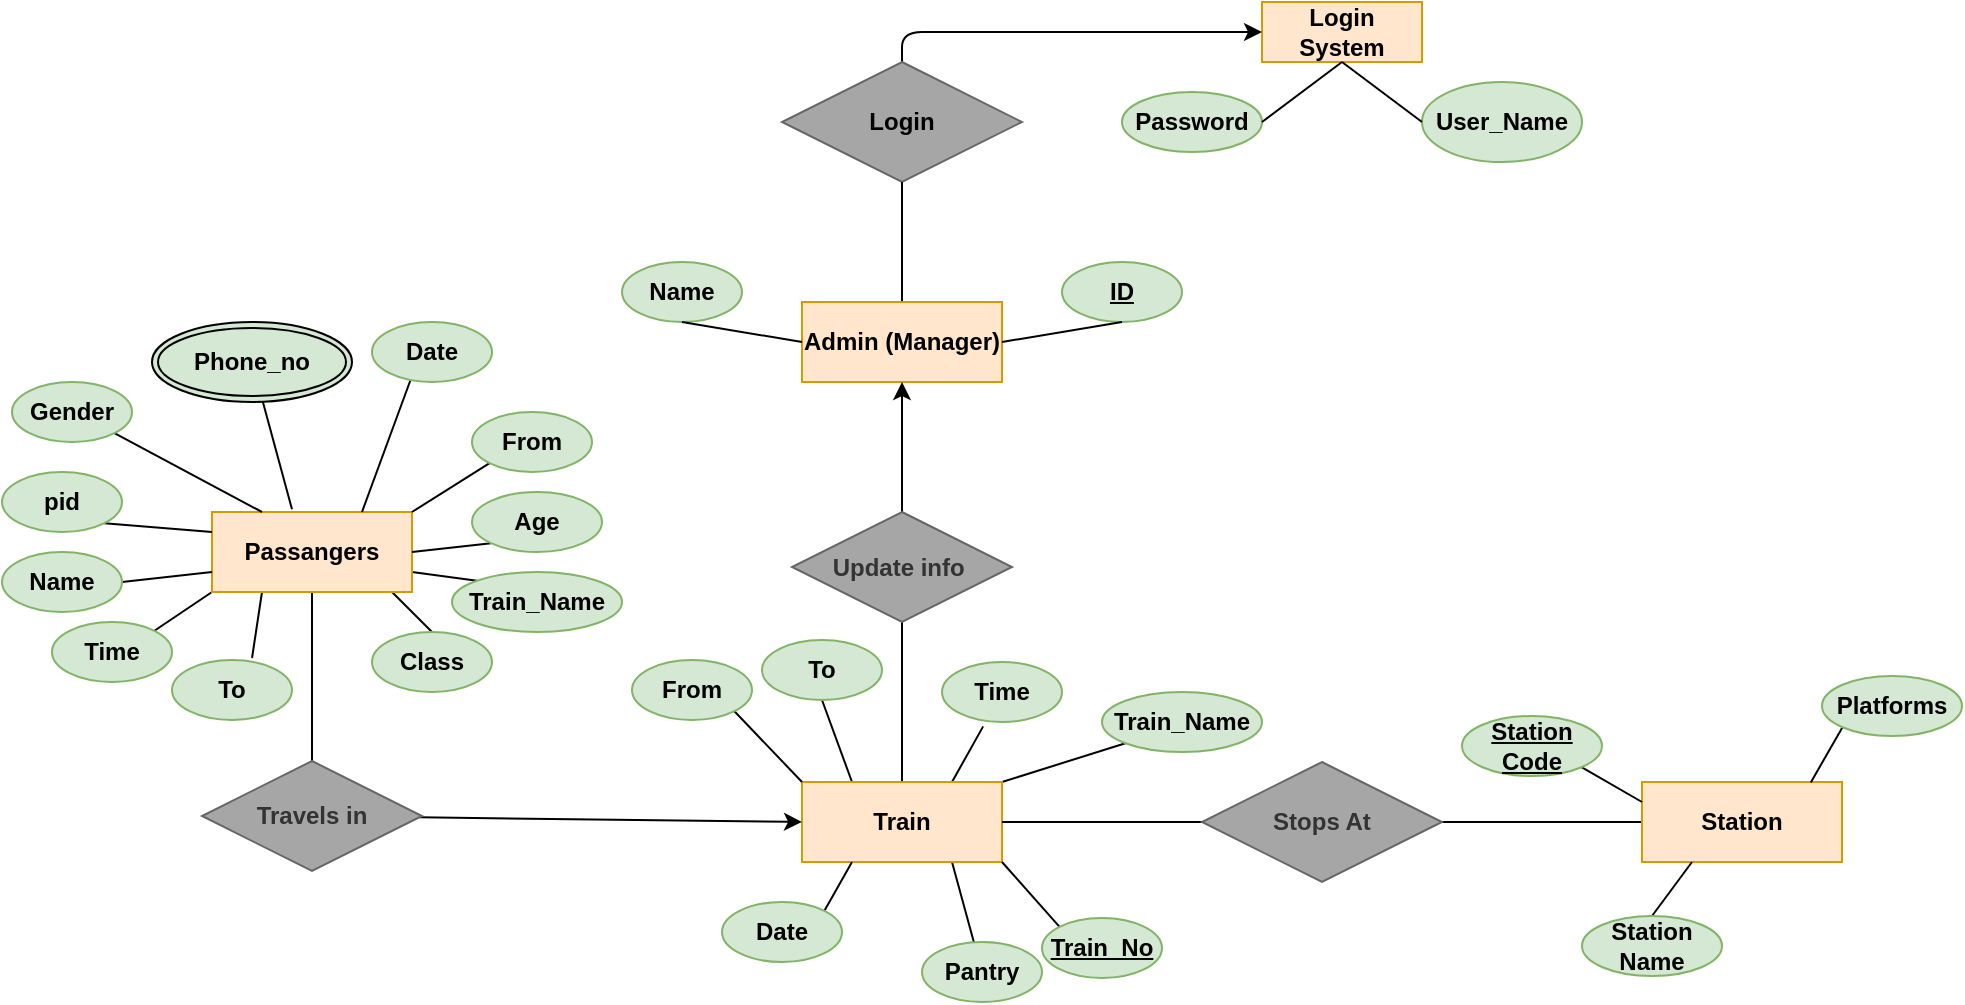 <mxfile version="14.6.9" type="device"><diagram id="DyldK7B33Eb93IJ0dEKz" name="1"><mxGraphModel dx="1038" dy="556" grid="1" gridSize="10" guides="1" tooltips="1" connect="1" arrows="1" fold="1" page="1" pageScale="1" pageWidth="850" pageHeight="1100" math="0" shadow="0"><root><mxCell id="MlASKUYpzS3GPmrVr3i8-0"/><mxCell id="MlASKUYpzS3GPmrVr3i8-1" parent="MlASKUYpzS3GPmrVr3i8-0"/><object label="Login System" placeholders="1" id="RzUhSfIy6V19n01zIrSp-0"><mxCell style="whiteSpace=wrap;align=center;strokeColor=#d79b00;fillColor=#ffe6cc;fontStyle=1" parent="MlASKUYpzS3GPmrVr3i8-1" vertex="1"><mxGeometry x="740" y="20" width="80" height="30" as="geometry"/></mxCell></object><mxCell id="RzUhSfIy6V19n01zIrSp-6" value="&lt;b&gt;User_Name&lt;/b&gt;" style="ellipse;whiteSpace=wrap;html=1;align=center;strokeColor=#82b366;fillColor=#d5e8d4;" parent="MlASKUYpzS3GPmrVr3i8-1" vertex="1"><mxGeometry x="820" y="60" width="80" height="40" as="geometry"/></mxCell><mxCell id="RzUhSfIy6V19n01zIrSp-9" value="&lt;b&gt;Password&lt;/b&gt;" style="ellipse;whiteSpace=wrap;html=1;align=center;strokeColor=#82b366;fillColor=#d5e8d4;" parent="MlASKUYpzS3GPmrVr3i8-1" vertex="1"><mxGeometry x="670" y="65" width="70" height="30" as="geometry"/></mxCell><mxCell id="RzUhSfIy6V19n01zIrSp-18" style="edgeStyle=orthogonalEdgeStyle;rounded=1;orthogonalLoop=1;jettySize=auto;html=1;entryX=0;entryY=0.5;entryDx=0;entryDy=0;" parent="MlASKUYpzS3GPmrVr3i8-1" source="RzUhSfIy6V19n01zIrSp-15" target="RzUhSfIy6V19n01zIrSp-0" edge="1"><mxGeometry relative="1" as="geometry"><Array as="points"><mxPoint x="560" y="35"/></Array></mxGeometry></mxCell><mxCell id="RzUhSfIy6V19n01zIrSp-15" value="&lt;b&gt;Login&lt;/b&gt;" style="shape=rhombus;perimeter=rhombusPerimeter;whiteSpace=wrap;html=1;align=center;fillColor=#A6A6A6;strokeColor=#666666;" parent="MlASKUYpzS3GPmrVr3i8-1" vertex="1"><mxGeometry x="500" y="50" width="120" height="60" as="geometry"/></mxCell><mxCell id="1xC-IK72fzWlQO53O1Xw-21" style="edgeStyle=none;rounded=1;orthogonalLoop=1;jettySize=auto;html=1;entryX=0.5;entryY=1;entryDx=0;entryDy=0;fontColor=#333333;endArrow=none;" parent="MlASKUYpzS3GPmrVr3i8-1" source="RzUhSfIy6V19n01zIrSp-19" target="RzUhSfIy6V19n01zIrSp-15" edge="1"><mxGeometry relative="1" as="geometry"/></mxCell><mxCell id="RzUhSfIy6V19n01zIrSp-19" value="&lt;b&gt;Admin (Manager)&lt;/b&gt;" style="whiteSpace=wrap;html=1;align=center;strokeColor=#d79b00;fillColor=#ffe6cc;" parent="MlASKUYpzS3GPmrVr3i8-1" vertex="1"><mxGeometry x="510" y="170" width="100" height="40" as="geometry"/></mxCell><mxCell id="RzUhSfIy6V19n01zIrSp-21" value="&lt;b&gt;Name&lt;/b&gt;" style="ellipse;whiteSpace=wrap;html=1;align=center;strokeColor=#82b366;fillColor=#d5e8d4;" parent="MlASKUYpzS3GPmrVr3i8-1" vertex="1"><mxGeometry x="420" y="150" width="60" height="30" as="geometry"/></mxCell><mxCell id="RzUhSfIy6V19n01zIrSp-22" value="&lt;b&gt;&lt;u&gt;ID&lt;/u&gt;&lt;/b&gt;" style="ellipse;whiteSpace=wrap;html=1;align=center;strokeColor=#82b366;fillColor=#d5e8d4;" parent="MlASKUYpzS3GPmrVr3i8-1" vertex="1"><mxGeometry x="640" y="150" width="60" height="30" as="geometry"/></mxCell><mxCell id="RzUhSfIy6V19n01zIrSp-29" value="" style="endArrow=none;html=1;entryX=1;entryY=0.5;entryDx=0;entryDy=0;exitX=0.5;exitY=1;exitDx=0;exitDy=0;" parent="MlASKUYpzS3GPmrVr3i8-1" source="RzUhSfIy6V19n01zIrSp-0" target="RzUhSfIy6V19n01zIrSp-9" edge="1"><mxGeometry width="50" height="50" relative="1" as="geometry"><mxPoint x="790" y="85" as="sourcePoint"/><mxPoint x="570" y="250" as="targetPoint"/></mxGeometry></mxCell><mxCell id="RzUhSfIy6V19n01zIrSp-30" value="" style="endArrow=none;html=1;entryX=0.5;entryY=1;entryDx=0;entryDy=0;exitX=0;exitY=0.5;exitDx=0;exitDy=0;" parent="MlASKUYpzS3GPmrVr3i8-1" source="RzUhSfIy6V19n01zIrSp-6" target="RzUhSfIy6V19n01zIrSp-0" edge="1"><mxGeometry width="50" height="50" relative="1" as="geometry"><mxPoint x="780" y="80" as="sourcePoint"/><mxPoint x="760" y="90" as="targetPoint"/></mxGeometry></mxCell><mxCell id="RzUhSfIy6V19n01zIrSp-33" value="" style="endArrow=none;html=1;entryX=0.5;entryY=1;entryDx=0;entryDy=0;exitX=1;exitY=0.5;exitDx=0;exitDy=0;" parent="MlASKUYpzS3GPmrVr3i8-1" source="RzUhSfIy6V19n01zIrSp-19" target="RzUhSfIy6V19n01zIrSp-22" edge="1"><mxGeometry width="50" height="50" relative="1" as="geometry"><mxPoint x="520" y="300" as="sourcePoint"/><mxPoint x="570" y="250" as="targetPoint"/></mxGeometry></mxCell><mxCell id="RzUhSfIy6V19n01zIrSp-34" value="" style="endArrow=none;html=1;entryX=0.5;entryY=1;entryDx=0;entryDy=0;exitX=0;exitY=0.5;exitDx=0;exitDy=0;" parent="MlASKUYpzS3GPmrVr3i8-1" source="RzUhSfIy6V19n01zIrSp-19" target="RzUhSfIy6V19n01zIrSp-21" edge="1"><mxGeometry width="50" height="50" relative="1" as="geometry"><mxPoint x="90" y="290" as="sourcePoint"/><mxPoint x="140" y="240" as="targetPoint"/></mxGeometry></mxCell><mxCell id="RzUhSfIy6V19n01zIrSp-40" style="edgeStyle=orthogonalEdgeStyle;rounded=0;orthogonalLoop=1;jettySize=auto;html=1;exitX=0.5;exitY=0;exitDx=0;exitDy=0;" parent="MlASKUYpzS3GPmrVr3i8-1" source="cSe1ik5EB_spYa0uE-0O-2" target="RzUhSfIy6V19n01zIrSp-19" edge="1"><mxGeometry relative="1" as="geometry"><mxPoint x="560" y="300" as="sourcePoint"/></mxGeometry></mxCell><mxCell id="gS5c3b6zI_1ExoS6UJYO-4" style="edgeStyle=none;orthogonalLoop=1;jettySize=auto;html=1;exitX=0;exitY=1;exitDx=0;exitDy=0;entryX=1;entryY=0;entryDx=0;entryDy=0;fontColor=#333333;endArrow=none;" parent="MlASKUYpzS3GPmrVr3i8-1" source="RzUhSfIy6V19n01zIrSp-63" target="gS5c3b6zI_1ExoS6UJYO-0" edge="1"><mxGeometry relative="1" as="geometry"/></mxCell><mxCell id="gS5c3b6zI_1ExoS6UJYO-5" style="edgeStyle=none;orthogonalLoop=1;jettySize=auto;html=1;exitX=0.25;exitY=1;exitDx=0;exitDy=0;entryX=0.667;entryY=-0.033;entryDx=0;entryDy=0;entryPerimeter=0;fontColor=#333333;endArrow=none;" parent="MlASKUYpzS3GPmrVr3i8-1" source="RzUhSfIy6V19n01zIrSp-63" target="gS5c3b6zI_1ExoS6UJYO-1" edge="1"><mxGeometry relative="1" as="geometry"/></mxCell><mxCell id="gS5c3b6zI_1ExoS6UJYO-6" style="edgeStyle=none;orthogonalLoop=1;jettySize=auto;html=1;entryX=0.5;entryY=0;entryDx=0;entryDy=0;fontColor=#333333;endArrow=none;" parent="MlASKUYpzS3GPmrVr3i8-1" target="gS5c3b6zI_1ExoS6UJYO-2" edge="1"><mxGeometry relative="1" as="geometry"><mxPoint x="305" y="315" as="sourcePoint"/></mxGeometry></mxCell><mxCell id="q6Xq4UQyT8eU1fLoYsST-2" style="edgeStyle=none;orthogonalLoop=1;jettySize=auto;html=1;exitX=1;exitY=0.75;exitDx=0;exitDy=0;entryX=0;entryY=0;entryDx=0;entryDy=0;fontColor=#333333;endArrow=none;" parent="MlASKUYpzS3GPmrVr3i8-1" source="RzUhSfIy6V19n01zIrSp-63" target="q6Xq4UQyT8eU1fLoYsST-0" edge="1"><mxGeometry relative="1" as="geometry"/></mxCell><mxCell id="cSe1ik5EB_spYa0uE-0O-9" style="edgeStyle=none;orthogonalLoop=1;jettySize=auto;html=1;fontColor=#333333;endArrow=none;entryX=0.5;entryY=0;entryDx=0;entryDy=0;" parent="MlASKUYpzS3GPmrVr3i8-1" source="RzUhSfIy6V19n01zIrSp-63" target="cSe1ik5EB_spYa0uE-0O-8" edge="1"><mxGeometry relative="1" as="geometry"><mxPoint x="265" y="397" as="targetPoint"/></mxGeometry></mxCell><mxCell id="RzUhSfIy6V19n01zIrSp-63" value="&lt;b&gt;Passangers&lt;/b&gt;" style="whiteSpace=wrap;html=1;align=center;strokeColor=#d79b00;fillColor=#ffe6cc;" parent="MlASKUYpzS3GPmrVr3i8-1" vertex="1"><mxGeometry x="215" y="275" width="100" height="40" as="geometry"/></mxCell><mxCell id="RzUhSfIy6V19n01zIrSp-75" style="edgeStyle=none;orthogonalLoop=1;jettySize=auto;html=1;exitX=1;exitY=0.5;exitDx=0;exitDy=0;entryX=0;entryY=0.75;entryDx=0;entryDy=0;fontColor=#333333;endArrow=none;" parent="MlASKUYpzS3GPmrVr3i8-1" source="RzUhSfIy6V19n01zIrSp-67" target="RzUhSfIy6V19n01zIrSp-63" edge="1"><mxGeometry relative="1" as="geometry"/></mxCell><mxCell id="RzUhSfIy6V19n01zIrSp-67" value="&lt;b&gt;Name&lt;/b&gt;" style="ellipse;whiteSpace=wrap;html=1;align=center;strokeColor=#82b366;fillColor=#d5e8d4;" parent="MlASKUYpzS3GPmrVr3i8-1" vertex="1"><mxGeometry x="110" y="295" width="60" height="30" as="geometry"/></mxCell><mxCell id="RzUhSfIy6V19n01zIrSp-76" style="edgeStyle=none;orthogonalLoop=1;jettySize=auto;html=1;exitX=1;exitY=1;exitDx=0;exitDy=0;entryX=0.25;entryY=0;entryDx=0;entryDy=0;fontColor=#333333;endArrow=none;" parent="MlASKUYpzS3GPmrVr3i8-1" source="RzUhSfIy6V19n01zIrSp-68" target="RzUhSfIy6V19n01zIrSp-63" edge="1"><mxGeometry relative="1" as="geometry"/></mxCell><mxCell id="RzUhSfIy6V19n01zIrSp-68" value="&lt;b&gt;Gender&lt;/b&gt;" style="ellipse;whiteSpace=wrap;html=1;align=center;strokeColor=#82b366;fillColor=#d5e8d4;" parent="MlASKUYpzS3GPmrVr3i8-1" vertex="1"><mxGeometry x="115" y="210" width="60" height="30" as="geometry"/></mxCell><mxCell id="RzUhSfIy6V19n01zIrSp-77" style="edgeStyle=none;orthogonalLoop=1;jettySize=auto;html=1;entryX=0.4;entryY=-0.035;entryDx=0;entryDy=0;fontColor=#333333;endArrow=none;entryPerimeter=0;" parent="MlASKUYpzS3GPmrVr3i8-1" source="5zRqF2EC_y2QHd6_d3HQ-8" target="RzUhSfIy6V19n01zIrSp-63" edge="1"><mxGeometry relative="1" as="geometry"><mxPoint x="205" y="185" as="sourcePoint"/></mxGeometry></mxCell><mxCell id="RzUhSfIy6V19n01zIrSp-80" style="edgeStyle=none;orthogonalLoop=1;jettySize=auto;html=1;exitX=0;exitY=1;exitDx=0;exitDy=0;fontColor=#333333;endArrow=none;" parent="MlASKUYpzS3GPmrVr3i8-1" edge="1"><mxGeometry relative="1" as="geometry"><mxPoint x="349" y="231" as="targetPoint"/><mxPoint x="348.662" y="230.678" as="sourcePoint"/></mxGeometry></mxCell><mxCell id="RzUhSfIy6V19n01zIrSp-78" style="edgeStyle=none;orthogonalLoop=1;jettySize=auto;html=1;exitX=0;exitY=1;exitDx=0;exitDy=0;fontColor=#333333;endArrow=none;entryX=1;entryY=0;entryDx=0;entryDy=0;" parent="MlASKUYpzS3GPmrVr3i8-1" source="RzUhSfIy6V19n01zIrSp-72" target="RzUhSfIy6V19n01zIrSp-63" edge="1"><mxGeometry relative="1" as="geometry"><mxPoint x="275" y="273" as="targetPoint"/></mxGeometry></mxCell><mxCell id="RzUhSfIy6V19n01zIrSp-72" value="&lt;b&gt;From&lt;/b&gt;" style="ellipse;whiteSpace=wrap;html=1;align=center;strokeColor=#82b366;fillColor=#d5e8d4;" parent="MlASKUYpzS3GPmrVr3i8-1" vertex="1"><mxGeometry x="345" y="225" width="60" height="30" as="geometry"/></mxCell><mxCell id="RzUhSfIy6V19n01zIrSp-117" style="edgeStyle=none;rounded=0;orthogonalLoop=1;jettySize=auto;html=1;exitX=0.75;exitY=1;exitDx=0;exitDy=0;fontColor=#333333;endArrow=none;" parent="MlASKUYpzS3GPmrVr3i8-1" source="RzUhSfIy6V19n01zIrSp-86" target="RzUhSfIy6V19n01zIrSp-116" edge="1"><mxGeometry relative="1" as="geometry"/></mxCell><mxCell id="gS5c3b6zI_1ExoS6UJYO-10" style="edgeStyle=none;orthogonalLoop=1;jettySize=auto;html=1;exitX=0.25;exitY=0;exitDx=0;exitDy=0;entryX=0.5;entryY=1;entryDx=0;entryDy=0;fontColor=#333333;endArrow=none;" parent="MlASKUYpzS3GPmrVr3i8-1" source="RzUhSfIy6V19n01zIrSp-86" target="gS5c3b6zI_1ExoS6UJYO-7" edge="1"><mxGeometry relative="1" as="geometry"/></mxCell><mxCell id="gS5c3b6zI_1ExoS6UJYO-12" style="edgeStyle=none;orthogonalLoop=1;jettySize=auto;html=1;exitX=0.75;exitY=0;exitDx=0;exitDy=0;entryX=0.343;entryY=1.073;entryDx=0;entryDy=0;entryPerimeter=0;fontColor=#333333;endArrow=none;" parent="MlASKUYpzS3GPmrVr3i8-1" source="RzUhSfIy6V19n01zIrSp-86" target="gS5c3b6zI_1ExoS6UJYO-8" edge="1"><mxGeometry relative="1" as="geometry"/></mxCell><mxCell id="5zRqF2EC_y2QHd6_d3HQ-2" style="edgeStyle=none;rounded=0;orthogonalLoop=1;jettySize=auto;html=1;exitX=1;exitY=0;exitDx=0;exitDy=0;entryX=0;entryY=1;entryDx=0;entryDy=0;fontColor=#333333;endArrow=none;" parent="MlASKUYpzS3GPmrVr3i8-1" source="RzUhSfIy6V19n01zIrSp-86" target="5zRqF2EC_y2QHd6_d3HQ-0" edge="1"><mxGeometry relative="1" as="geometry"/></mxCell><mxCell id="cSe1ik5EB_spYa0uE-0O-5" style="edgeStyle=none;orthogonalLoop=1;jettySize=auto;html=1;entryX=0.5;entryY=1;entryDx=0;entryDy=0;fontColor=#333333;endArrow=none;" parent="MlASKUYpzS3GPmrVr3i8-1" source="RzUhSfIy6V19n01zIrSp-86" target="cSe1ik5EB_spYa0uE-0O-2" edge="1"><mxGeometry relative="1" as="geometry"/></mxCell><mxCell id="RzUhSfIy6V19n01zIrSp-86" value="&lt;b&gt;Train&lt;/b&gt;" style="whiteSpace=wrap;html=1;align=center;strokeColor=#d79b00;fillColor=#ffe6cc;" parent="MlASKUYpzS3GPmrVr3i8-1" vertex="1"><mxGeometry x="510" y="410" width="100" height="40" as="geometry"/></mxCell><mxCell id="1xC-IK72fzWlQO53O1Xw-17" style="edgeStyle=none;rounded=1;orthogonalLoop=1;jettySize=auto;html=1;exitX=1;exitY=0.5;exitDx=0;exitDy=0;entryX=0;entryY=0.5;entryDx=0;entryDy=0;fontColor=#333333;endArrow=none;" parent="MlASKUYpzS3GPmrVr3i8-1" source="RzUhSfIy6V19n01zIrSp-87" target="RzUhSfIy6V19n01zIrSp-90" edge="1"><mxGeometry relative="1" as="geometry"><mxPoint x="1000" y="347" as="sourcePoint"/></mxGeometry></mxCell><mxCell id="cSe1ik5EB_spYa0uE-0O-11" style="edgeStyle=none;orthogonalLoop=1;jettySize=auto;html=1;entryX=1;entryY=0.5;entryDx=0;entryDy=0;fontColor=#333333;endArrow=none;" parent="MlASKUYpzS3GPmrVr3i8-1" source="RzUhSfIy6V19n01zIrSp-87" target="RzUhSfIy6V19n01zIrSp-86" edge="1"><mxGeometry relative="1" as="geometry"/></mxCell><mxCell id="RzUhSfIy6V19n01zIrSp-87" value="&lt;b&gt;Stops At&lt;/b&gt;" style="shape=rhombus;perimeter=rhombusPerimeter;whiteSpace=wrap;html=1;align=center;strokeColor=#666666;fontColor=#333333;fillColor=#A6A6A6;" parent="MlASKUYpzS3GPmrVr3i8-1" vertex="1"><mxGeometry x="710" y="400" width="120" height="60" as="geometry"/></mxCell><mxCell id="RzUhSfIy6V19n01zIrSp-90" value="&lt;b&gt;Station&lt;/b&gt;" style="whiteSpace=wrap;html=1;align=center;strokeColor=#d79b00;fillColor=#ffe6cc;" parent="MlASKUYpzS3GPmrVr3i8-1" vertex="1"><mxGeometry x="930" y="410" width="100" height="40" as="geometry"/></mxCell><mxCell id="RzUhSfIy6V19n01zIrSp-107" style="edgeStyle=none;rounded=0;orthogonalLoop=1;jettySize=auto;html=1;exitX=1;exitY=1;exitDx=0;exitDy=0;entryX=0;entryY=0;entryDx=0;entryDy=0;fontColor=#333333;endArrow=none;" parent="MlASKUYpzS3GPmrVr3i8-1" source="RzUhSfIy6V19n01zIrSp-103" target="RzUhSfIy6V19n01zIrSp-86" edge="1"><mxGeometry relative="1" as="geometry"/></mxCell><mxCell id="RzUhSfIy6V19n01zIrSp-103" value="&lt;b&gt;From&lt;/b&gt;" style="ellipse;whiteSpace=wrap;html=1;align=center;strokeColor=#82b366;fillColor=#d5e8d4;" parent="MlASKUYpzS3GPmrVr3i8-1" vertex="1"><mxGeometry x="425" y="349" width="60" height="30" as="geometry"/></mxCell><mxCell id="RzUhSfIy6V19n01zIrSp-108" style="edgeStyle=none;rounded=0;orthogonalLoop=1;jettySize=auto;html=1;exitX=1;exitY=0;exitDx=0;exitDy=0;entryX=0.25;entryY=1;entryDx=0;entryDy=0;fontColor=#333333;endArrow=none;" parent="MlASKUYpzS3GPmrVr3i8-1" source="RzUhSfIy6V19n01zIrSp-104" target="RzUhSfIy6V19n01zIrSp-86" edge="1"><mxGeometry relative="1" as="geometry"/></mxCell><mxCell id="RzUhSfIy6V19n01zIrSp-104" value="&lt;b&gt;Date&lt;/b&gt;" style="ellipse;whiteSpace=wrap;html=1;align=center;strokeColor=#82b366;fillColor=#d5e8d4;" parent="MlASKUYpzS3GPmrVr3i8-1" vertex="1"><mxGeometry x="470" y="470" width="60" height="30" as="geometry"/></mxCell><mxCell id="RzUhSfIy6V19n01zIrSp-115" style="edgeStyle=none;rounded=0;orthogonalLoop=1;jettySize=auto;html=1;exitX=0;exitY=0;exitDx=0;exitDy=0;entryX=1;entryY=1;entryDx=0;entryDy=0;fontColor=#333333;endArrow=none;" parent="MlASKUYpzS3GPmrVr3i8-1" source="RzUhSfIy6V19n01zIrSp-105" target="RzUhSfIy6V19n01zIrSp-86" edge="1"><mxGeometry relative="1" as="geometry"/></mxCell><mxCell id="RzUhSfIy6V19n01zIrSp-105" value="&lt;b&gt;&lt;u&gt;Train_No&lt;/u&gt;&lt;/b&gt;" style="ellipse;whiteSpace=wrap;html=1;align=center;strokeColor=#82b366;fillColor=#d5e8d4;" parent="MlASKUYpzS3GPmrVr3i8-1" vertex="1"><mxGeometry x="630" y="478" width="60" height="30" as="geometry"/></mxCell><mxCell id="RzUhSfIy6V19n01zIrSp-109" style="edgeStyle=none;rounded=0;orthogonalLoop=1;jettySize=auto;html=1;exitX=0.5;exitY=0;exitDx=0;exitDy=0;fontColor=#333333;endArrow=none;" parent="MlASKUYpzS3GPmrVr3i8-1" source="RzUhSfIy6V19n01zIrSp-105" target="RzUhSfIy6V19n01zIrSp-105" edge="1"><mxGeometry relative="1" as="geometry"/></mxCell><mxCell id="RzUhSfIy6V19n01zIrSp-114" style="edgeStyle=none;rounded=0;orthogonalLoop=1;jettySize=auto;html=1;fontColor=#333333;endArrow=none;entryX=0.75;entryY=0;entryDx=0;entryDy=0;exitX=0.327;exitY=0.933;exitDx=0;exitDy=0;exitPerimeter=0;" parent="MlASKUYpzS3GPmrVr3i8-1" source="RzUhSfIy6V19n01zIrSp-112" target="RzUhSfIy6V19n01zIrSp-63" edge="1"><mxGeometry relative="1" as="geometry"><mxPoint x="265" y="275" as="targetPoint"/></mxGeometry></mxCell><mxCell id="RzUhSfIy6V19n01zIrSp-112" value="&lt;b&gt;Date&lt;/b&gt;" style="ellipse;whiteSpace=wrap;html=1;align=center;strokeColor=#82b366;fillColor=#d5e8d4;" parent="MlASKUYpzS3GPmrVr3i8-1" vertex="1"><mxGeometry x="295" y="180" width="60" height="30" as="geometry"/></mxCell><mxCell id="RzUhSfIy6V19n01zIrSp-116" value="&lt;b&gt;Pantry&lt;/b&gt;" style="ellipse;whiteSpace=wrap;html=1;align=center;strokeColor=#82b366;fillColor=#d5e8d4;" parent="MlASKUYpzS3GPmrVr3i8-1" vertex="1"><mxGeometry x="570" y="490" width="60" height="30" as="geometry"/></mxCell><mxCell id="RzUhSfIy6V19n01zIrSp-124" style="edgeStyle=none;rounded=0;orthogonalLoop=1;jettySize=auto;html=1;exitX=1;exitY=1;exitDx=0;exitDy=0;entryX=0;entryY=0.25;entryDx=0;entryDy=0;fontColor=#333333;endArrow=none;" parent="MlASKUYpzS3GPmrVr3i8-1" source="RzUhSfIy6V19n01zIrSp-118" target="RzUhSfIy6V19n01zIrSp-90" edge="1"><mxGeometry relative="1" as="geometry"/></mxCell><mxCell id="RzUhSfIy6V19n01zIrSp-118" value="&lt;b&gt;&lt;u&gt;Station Code&lt;/u&gt;&lt;/b&gt;" style="ellipse;whiteSpace=wrap;html=1;align=center;strokeColor=#82b366;fillColor=#d5e8d4;" parent="MlASKUYpzS3GPmrVr3i8-1" vertex="1"><mxGeometry x="840" y="377" width="70" height="30" as="geometry"/></mxCell><mxCell id="RzUhSfIy6V19n01zIrSp-127" style="edgeStyle=none;rounded=0;orthogonalLoop=1;jettySize=auto;html=1;exitX=0.5;exitY=0;exitDx=0;exitDy=0;entryX=0.25;entryY=1;entryDx=0;entryDy=0;fontColor=#333333;endArrow=none;" parent="MlASKUYpzS3GPmrVr3i8-1" source="RzUhSfIy6V19n01zIrSp-120" target="RzUhSfIy6V19n01zIrSp-90" edge="1"><mxGeometry relative="1" as="geometry"/></mxCell><mxCell id="RzUhSfIy6V19n01zIrSp-120" value="&lt;b&gt;Station Name&lt;/b&gt;" style="ellipse;whiteSpace=wrap;html=1;align=center;strokeColor=#82b366;fillColor=#d5e8d4;" parent="MlASKUYpzS3GPmrVr3i8-1" vertex="1"><mxGeometry x="900" y="477" width="70" height="30" as="geometry"/></mxCell><mxCell id="RzUhSfIy6V19n01zIrSp-125" style="edgeStyle=none;rounded=0;orthogonalLoop=1;jettySize=auto;html=1;exitX=0;exitY=1;exitDx=0;exitDy=0;entryX=0.844;entryY=0.005;entryDx=0;entryDy=0;entryPerimeter=0;fontColor=#333333;endArrow=none;" parent="MlASKUYpzS3GPmrVr3i8-1" source="RzUhSfIy6V19n01zIrSp-121" target="RzUhSfIy6V19n01zIrSp-90" edge="1"><mxGeometry relative="1" as="geometry"/></mxCell><mxCell id="RzUhSfIy6V19n01zIrSp-121" value="&lt;b&gt;Platforms&lt;/b&gt;" style="ellipse;whiteSpace=wrap;html=1;align=center;strokeColor=#82b366;fillColor=#d5e8d4;" parent="MlASKUYpzS3GPmrVr3i8-1" vertex="1"><mxGeometry x="1020" y="357" width="70" height="30" as="geometry"/></mxCell><mxCell id="0YrHvxwZOeB_a5QmMb0x-4" style="edgeStyle=none;orthogonalLoop=1;jettySize=auto;html=1;entryX=0.5;entryY=1;entryDx=0;entryDy=0;fontColor=#333333;" parent="MlASKUYpzS3GPmrVr3i8-1" edge="1"><mxGeometry relative="1" as="geometry"><mxPoint x="980" y="347" as="sourcePoint"/><mxPoint x="980" y="347" as="targetPoint"/></mxGeometry></mxCell><mxCell id="0YrHvxwZOeB_a5QmMb0x-5" style="edgeStyle=none;orthogonalLoop=1;jettySize=auto;html=1;entryX=0.5;entryY=0;entryDx=0;entryDy=0;fontColor=#333333;" parent="MlASKUYpzS3GPmrVr3i8-1" source="RzUhSfIy6V19n01zIrSp-90" target="RzUhSfIy6V19n01zIrSp-90" edge="1"><mxGeometry relative="1" as="geometry"/></mxCell><mxCell id="cSe1ik5EB_spYa0uE-0O-6" style="edgeStyle=none;orthogonalLoop=1;jettySize=auto;html=1;exitX=0;exitY=1;exitDx=0;exitDy=0;entryX=1;entryY=0.5;entryDx=0;entryDy=0;fontColor=#333333;endArrow=none;" parent="MlASKUYpzS3GPmrVr3i8-1" source="0YrHvxwZOeB_a5QmMb0x-31" target="RzUhSfIy6V19n01zIrSp-63" edge="1"><mxGeometry relative="1" as="geometry"/></mxCell><mxCell id="0YrHvxwZOeB_a5QmMb0x-31" value="&lt;b&gt;Age&lt;/b&gt;" style="ellipse;whiteSpace=wrap;html=1;align=center;fillColor=#d5e8d4;strokeColor=#82b366;" parent="MlASKUYpzS3GPmrVr3i8-1" vertex="1"><mxGeometry x="345" y="265" width="65" height="30" as="geometry"/></mxCell><mxCell id="gS5c3b6zI_1ExoS6UJYO-0" value="&lt;b&gt;Time&lt;/b&gt;" style="ellipse;whiteSpace=wrap;html=1;align=center;strokeColor=#82b366;fillColor=#d5e8d4;" parent="MlASKUYpzS3GPmrVr3i8-1" vertex="1"><mxGeometry x="135" y="330" width="60" height="30" as="geometry"/></mxCell><mxCell id="gS5c3b6zI_1ExoS6UJYO-1" value="&lt;b&gt;To&lt;/b&gt;" style="ellipse;whiteSpace=wrap;html=1;align=center;strokeColor=#82b366;fillColor=#d5e8d4;" parent="MlASKUYpzS3GPmrVr3i8-1" vertex="1"><mxGeometry x="195" y="349" width="60" height="30" as="geometry"/></mxCell><mxCell id="gS5c3b6zI_1ExoS6UJYO-2" value="&lt;b&gt;Class&lt;/b&gt;" style="ellipse;whiteSpace=wrap;html=1;align=center;strokeColor=#82b366;fillColor=#d5e8d4;" parent="MlASKUYpzS3GPmrVr3i8-1" vertex="1"><mxGeometry x="295" y="335" width="60" height="30" as="geometry"/></mxCell><mxCell id="gS5c3b6zI_1ExoS6UJYO-7" value="&lt;b&gt;To&lt;/b&gt;" style="ellipse;whiteSpace=wrap;html=1;align=center;strokeColor=#82b366;fillColor=#d5e8d4;" parent="MlASKUYpzS3GPmrVr3i8-1" vertex="1"><mxGeometry x="490" y="339" width="60" height="30" as="geometry"/></mxCell><mxCell id="gS5c3b6zI_1ExoS6UJYO-8" value="&lt;b&gt;Time&lt;/b&gt;" style="ellipse;whiteSpace=wrap;html=1;align=center;strokeColor=#82b366;fillColor=#d5e8d4;" parent="MlASKUYpzS3GPmrVr3i8-1" vertex="1"><mxGeometry x="580" y="350" width="60" height="30" as="geometry"/></mxCell><mxCell id="q6Xq4UQyT8eU1fLoYsST-0" value="&lt;b&gt;Train_Name&lt;/b&gt;" style="ellipse;whiteSpace=wrap;html=1;align=center;fillColor=#d5e8d4;strokeColor=#82b366;" parent="MlASKUYpzS3GPmrVr3i8-1" vertex="1"><mxGeometry x="335" y="305" width="85" height="30" as="geometry"/></mxCell><mxCell id="5zRqF2EC_y2QHd6_d3HQ-0" value="&lt;b&gt;Train_Name&lt;/b&gt;" style="ellipse;whiteSpace=wrap;html=1;align=center;strokeColor=#82b366;fillColor=#d5e8d4;" parent="MlASKUYpzS3GPmrVr3i8-1" vertex="1"><mxGeometry x="660" y="365" width="80" height="30" as="geometry"/></mxCell><mxCell id="5zRqF2EC_y2QHd6_d3HQ-8" value="&lt;b&gt;Phone_no&lt;/b&gt;" style="ellipse;shape=doubleEllipse;margin=3;whiteSpace=wrap;html=1;align=center;fillColor=#d5e8d4;strokeWidth=1;" parent="MlASKUYpzS3GPmrVr3i8-1" vertex="1"><mxGeometry x="185" y="180" width="100" height="40" as="geometry"/></mxCell><mxCell id="cSe1ik5EB_spYa0uE-0O-2" value="&lt;b&gt;Update info&amp;nbsp;&lt;/b&gt;" style="shape=rhombus;perimeter=rhombusPerimeter;whiteSpace=wrap;html=1;align=center;strokeColor=#666666;fontColor=#333333;fillColor=#A6A6A6;" parent="MlASKUYpzS3GPmrVr3i8-1" vertex="1"><mxGeometry x="505" y="275" width="110" height="55" as="geometry"/></mxCell><mxCell id="cSe1ik5EB_spYa0uE-0O-7" style="edgeStyle=none;orthogonalLoop=1;jettySize=auto;html=1;exitX=0.5;exitY=1;exitDx=0;exitDy=0;fontColor=#333333;endArrow=none;" parent="MlASKUYpzS3GPmrVr3i8-1" source="gS5c3b6zI_1ExoS6UJYO-1" target="gS5c3b6zI_1ExoS6UJYO-1" edge="1"><mxGeometry relative="1" as="geometry"/></mxCell><mxCell id="cSe1ik5EB_spYa0uE-0O-21" style="edgeStyle=none;orthogonalLoop=1;jettySize=auto;html=1;entryX=0;entryY=0.5;entryDx=0;entryDy=0;fontColor=#333333;" parent="MlASKUYpzS3GPmrVr3i8-1" source="cSe1ik5EB_spYa0uE-0O-8" target="RzUhSfIy6V19n01zIrSp-86" edge="1"><mxGeometry relative="1" as="geometry"/></mxCell><mxCell id="cSe1ik5EB_spYa0uE-0O-8" value="&lt;b&gt;Travels in&lt;/b&gt;" style="shape=rhombus;perimeter=rhombusPerimeter;whiteSpace=wrap;html=1;align=center;strokeColor=#666666;fontColor=#333333;fillColor=#A6A6A6;" parent="MlASKUYpzS3GPmrVr3i8-1" vertex="1"><mxGeometry x="210" y="399.5" width="110" height="55" as="geometry"/></mxCell><mxCell id="Xaf3t8RONoS5uG7fYjkQ-3" style="edgeStyle=none;orthogonalLoop=1;jettySize=auto;html=1;exitX=1;exitY=1;exitDx=0;exitDy=0;entryX=0;entryY=0.25;entryDx=0;entryDy=0;fontColor=#333333;endArrow=none;" parent="MlASKUYpzS3GPmrVr3i8-1" source="Xaf3t8RONoS5uG7fYjkQ-1" target="RzUhSfIy6V19n01zIrSp-63" edge="1"><mxGeometry relative="1" as="geometry"/></mxCell><mxCell id="Xaf3t8RONoS5uG7fYjkQ-1" value="&lt;b&gt;pid&lt;/b&gt;" style="ellipse;whiteSpace=wrap;html=1;align=center;strokeColor=#82b366;fillColor=#d5e8d4;" parent="MlASKUYpzS3GPmrVr3i8-1" vertex="1"><mxGeometry x="110" y="255" width="60" height="30" as="geometry"/></mxCell></root></mxGraphModel></diagram></mxfile>